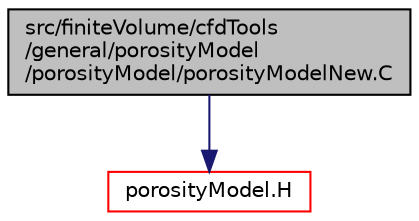 digraph "src/finiteVolume/cfdTools/general/porosityModel/porosityModel/porosityModelNew.C"
{
  bgcolor="transparent";
  edge [fontname="Helvetica",fontsize="10",labelfontname="Helvetica",labelfontsize="10"];
  node [fontname="Helvetica",fontsize="10",shape=record];
  Node1 [label="src/finiteVolume/cfdTools\l/general/porosityModel\l/porosityModel/porosityModelNew.C",height=0.2,width=0.4,color="black", fillcolor="grey75", style="filled", fontcolor="black"];
  Node1 -> Node2 [color="midnightblue",fontsize="10",style="solid",fontname="Helvetica"];
  Node2 [label="porosityModel.H",height=0.2,width=0.4,color="red",URL="$a05214.html"];
}
